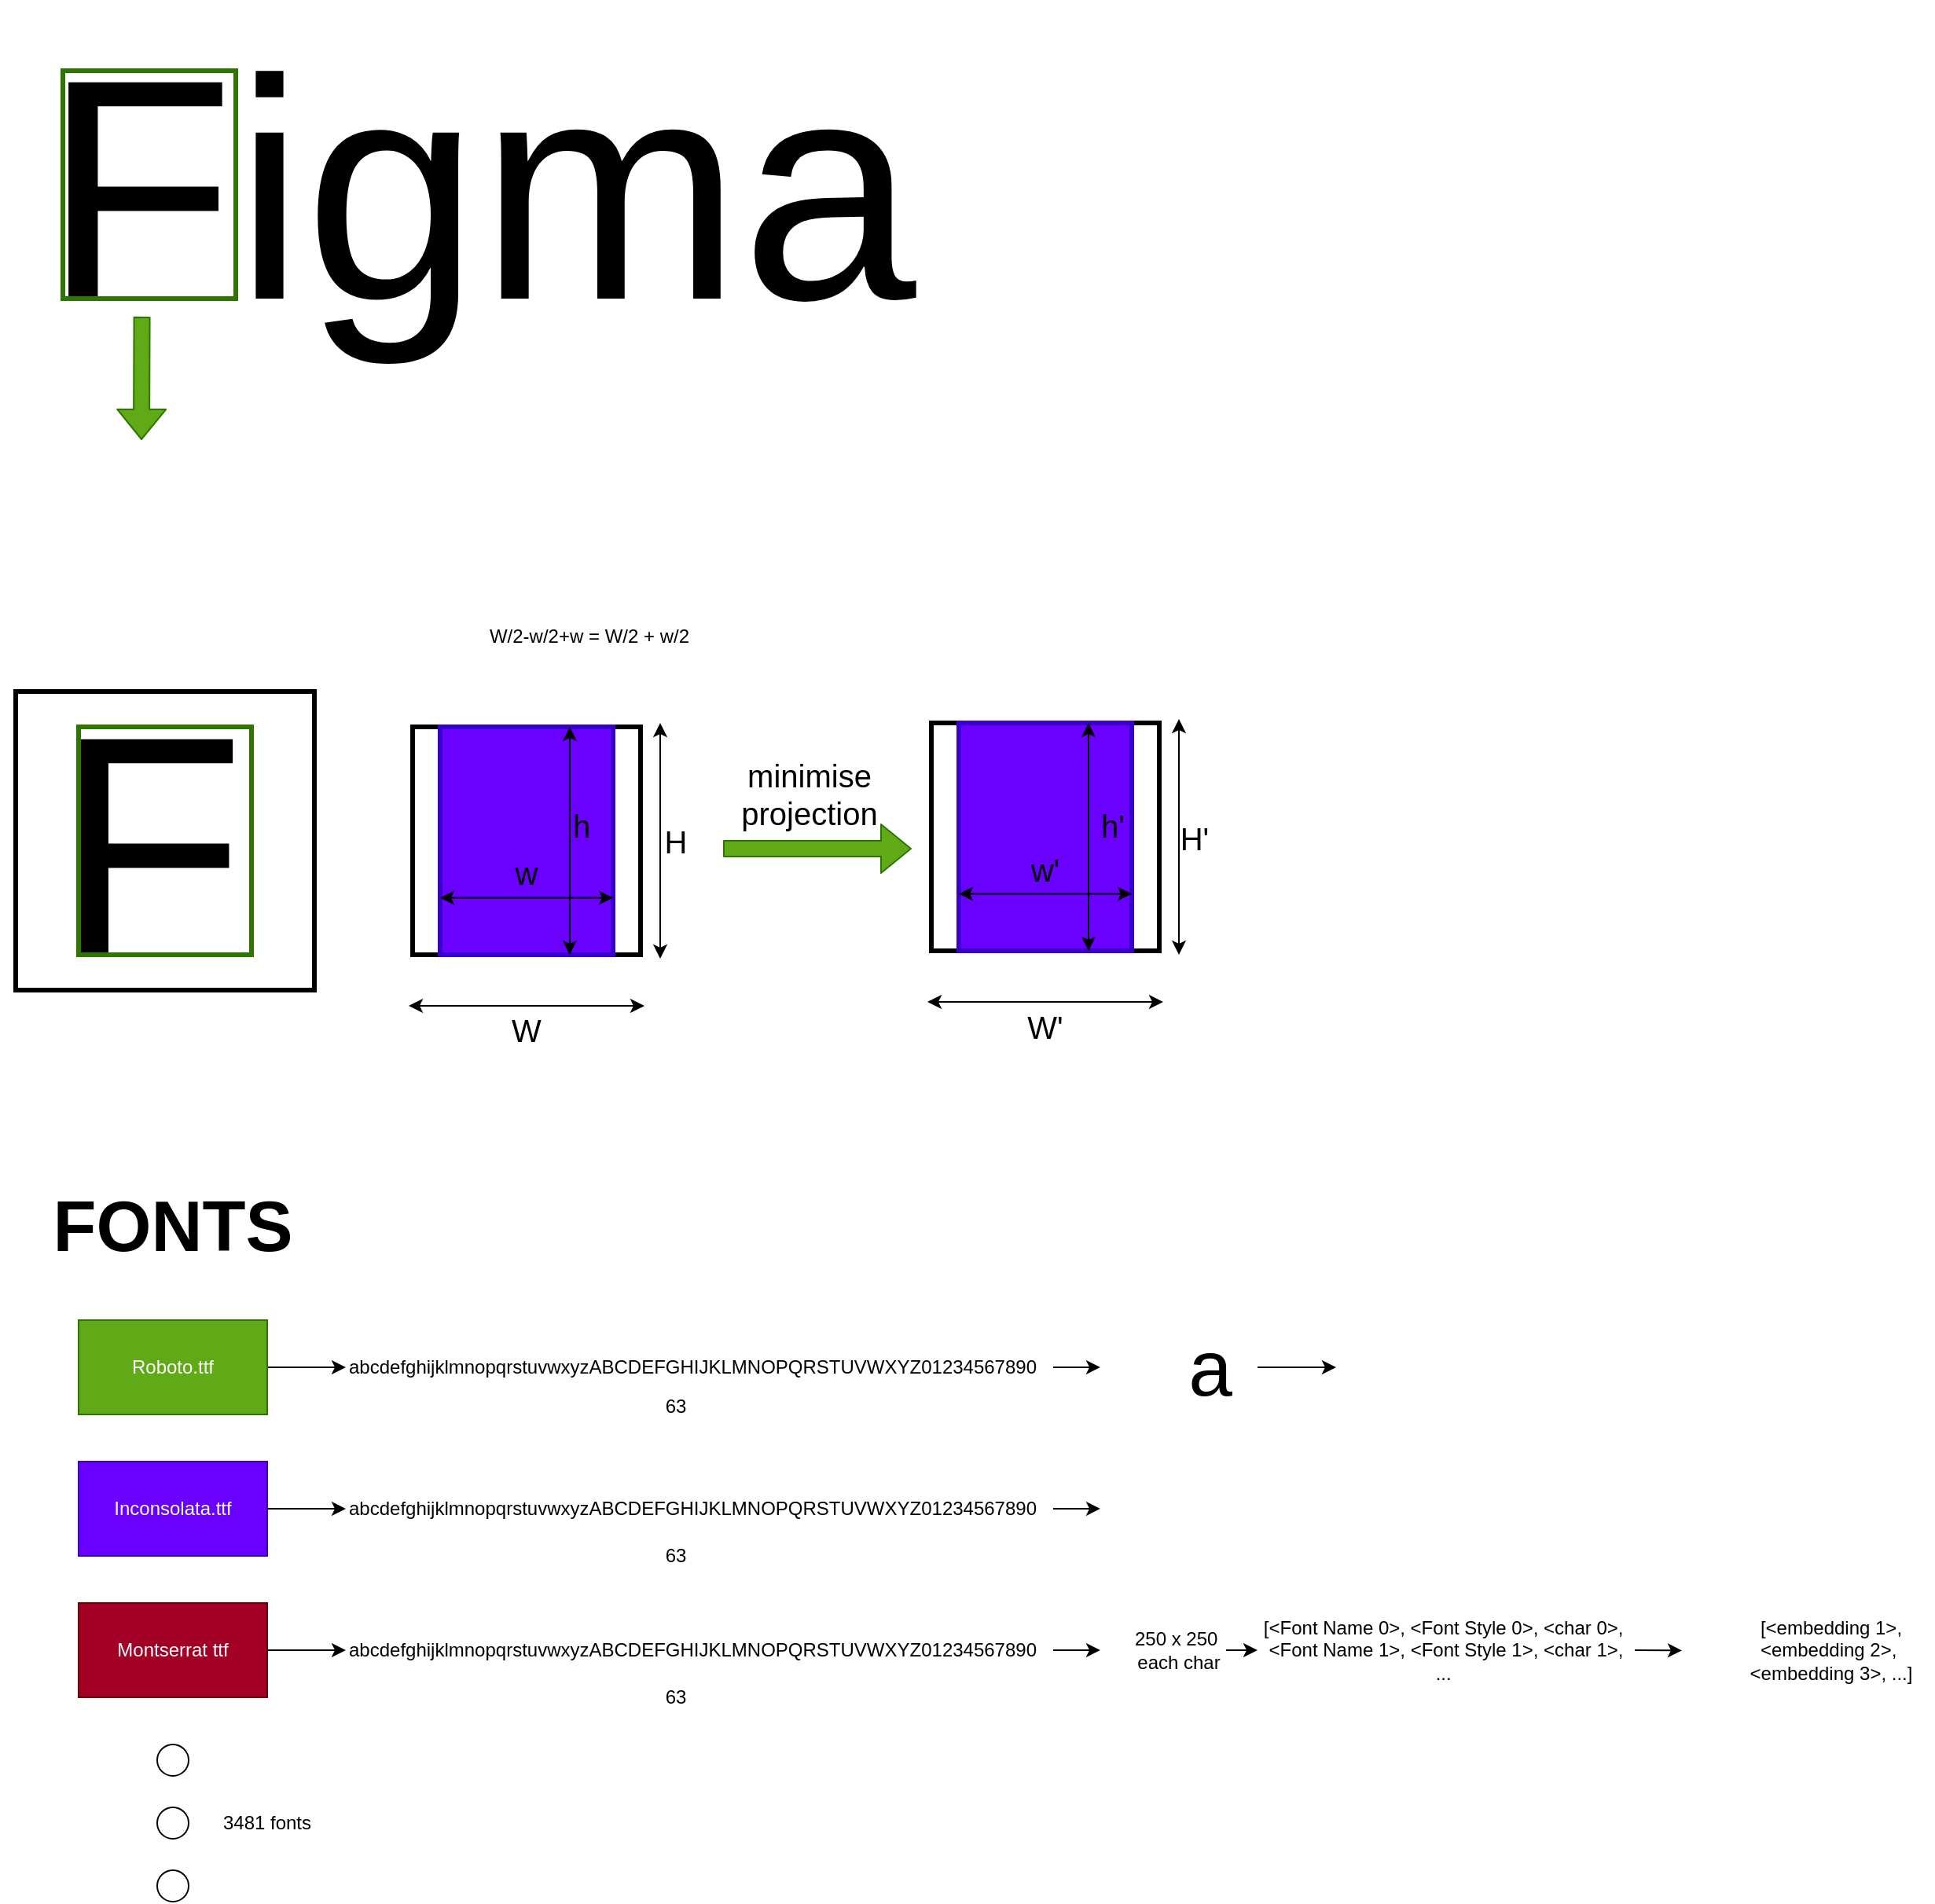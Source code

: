 <mxfile>
    <diagram id="DDabB2Z494bvnQJYpTpZ" name="Page-1">
        <mxGraphModel dx="1977" dy="720" grid="1" gridSize="10" guides="1" tooltips="1" connect="1" arrows="1" fold="1" page="1" pageScale="1" pageWidth="850" pageHeight="1100" math="0" shadow="0">
            <root>
                <mxCell id="0"/>
                <mxCell id="1" parent="0"/>
                <mxCell id="13" value="" style="whiteSpace=wrap;html=1;aspect=fixed;strokeWidth=3;fontSize=200;fillColor=none;" parent="1" vertex="1">
                    <mxGeometry x="272.5" y="462.5" width="145" height="145" as="geometry"/>
                </mxCell>
                <mxCell id="12" value="" style="rounded=0;whiteSpace=wrap;html=1;fontSize=200;fillColor=#6a00ff;fontColor=#ffffff;strokeColor=#3700CC;strokeWidth=3;" parent="1" vertex="1">
                    <mxGeometry x="290" y="462.5" width="110" height="145" as="geometry"/>
                </mxCell>
                <mxCell id="2" value="&lt;font style=&quot;font-size: 200px;&quot;&gt;Figma&lt;/font&gt;" style="text;html=1;strokeColor=none;fillColor=none;align=center;verticalAlign=middle;whiteSpace=wrap;rounded=0;" parent="1" vertex="1">
                    <mxGeometry x="10" y="40" width="610" height="160" as="geometry"/>
                </mxCell>
                <mxCell id="3" value="" style="rounded=0;whiteSpace=wrap;html=1;fontSize=200;fillColor=none;fontColor=#ffffff;strokeColor=#2D7600;strokeWidth=3;" parent="1" vertex="1">
                    <mxGeometry x="50" y="45" width="110" height="145" as="geometry"/>
                </mxCell>
                <mxCell id="4" value="" style="shape=flexArrow;endArrow=classic;html=1;fontSize=200;exitX=0.148;exitY=1.009;exitDx=0;exitDy=0;exitPerimeter=0;fillColor=#60a917;strokeColor=#2D7600;" parent="1" source="2" edge="1">
                    <mxGeometry width="50" height="50" relative="1" as="geometry">
                        <mxPoint x="150" y="180" as="sourcePoint"/>
                        <mxPoint x="100" y="280" as="targetPoint"/>
                    </mxGeometry>
                </mxCell>
                <mxCell id="7" value="&lt;font style=&quot;font-size: 200px;&quot;&gt;F&lt;/font&gt;" style="text;html=1;strokeColor=none;fillColor=none;align=center;verticalAlign=middle;whiteSpace=wrap;rounded=0;" parent="1" vertex="1">
                    <mxGeometry x="20" y="457.5" width="170" height="160" as="geometry"/>
                </mxCell>
                <mxCell id="8" value="" style="rounded=0;whiteSpace=wrap;html=1;fontSize=200;fillColor=none;fontColor=#ffffff;strokeColor=#2D7600;strokeWidth=3;" parent="1" vertex="1">
                    <mxGeometry x="60" y="462.5" width="110" height="145" as="geometry"/>
                </mxCell>
                <mxCell id="10" value="" style="whiteSpace=wrap;html=1;aspect=fixed;strokeWidth=3;fontSize=200;fillColor=none;" parent="1" vertex="1">
                    <mxGeometry x="20" y="440" width="190" height="190" as="geometry"/>
                </mxCell>
                <mxCell id="14" value="" style="endArrow=classic;startArrow=classic;html=1;fontSize=200;entryX=0.75;entryY=0;entryDx=0;entryDy=0;exitX=0.75;exitY=1;exitDx=0;exitDy=0;" parent="1" source="12" target="12" edge="1">
                    <mxGeometry width="50" height="50" relative="1" as="geometry">
                        <mxPoint x="320" y="580" as="sourcePoint"/>
                        <mxPoint x="370" y="530" as="targetPoint"/>
                    </mxGeometry>
                </mxCell>
                <mxCell id="15" value="" style="endArrow=classic;startArrow=classic;html=1;fontSize=200;exitX=0;exitY=0.75;exitDx=0;exitDy=0;entryX=1;entryY=0.75;entryDx=0;entryDy=0;" parent="1" source="12" target="12" edge="1">
                    <mxGeometry width="50" height="50" relative="1" as="geometry">
                        <mxPoint x="320" y="600" as="sourcePoint"/>
                        <mxPoint x="370" y="550" as="targetPoint"/>
                    </mxGeometry>
                </mxCell>
                <mxCell id="20" value="" style="endArrow=classic;startArrow=classic;html=1;fontSize=20;" parent="1" edge="1">
                    <mxGeometry width="50" height="50" relative="1" as="geometry">
                        <mxPoint x="270" y="640" as="sourcePoint"/>
                        <mxPoint x="420" y="640" as="targetPoint"/>
                    </mxGeometry>
                </mxCell>
                <mxCell id="21" value="w" style="text;html=1;strokeColor=none;fillColor=none;align=center;verticalAlign=middle;whiteSpace=wrap;rounded=0;strokeWidth=3;fontSize=20;" parent="1" vertex="1">
                    <mxGeometry x="315" y="540" width="60" height="30" as="geometry"/>
                </mxCell>
                <mxCell id="22" value="h" style="text;html=1;strokeColor=none;fillColor=none;align=center;verticalAlign=middle;whiteSpace=wrap;rounded=0;strokeWidth=3;fontSize=20;" parent="1" vertex="1">
                    <mxGeometry x="350" y="510" width="60" height="30" as="geometry"/>
                </mxCell>
                <mxCell id="23" value="W" style="text;html=1;strokeColor=none;fillColor=none;align=center;verticalAlign=middle;whiteSpace=wrap;rounded=0;strokeWidth=3;fontSize=20;" parent="1" vertex="1">
                    <mxGeometry x="315" y="640" width="60" height="30" as="geometry"/>
                </mxCell>
                <mxCell id="24" value="" style="endArrow=classic;startArrow=classic;html=1;fontSize=20;" parent="1" edge="1">
                    <mxGeometry width="50" height="50" relative="1" as="geometry">
                        <mxPoint x="430" y="610" as="sourcePoint"/>
                        <mxPoint x="430" y="460" as="targetPoint"/>
                    </mxGeometry>
                </mxCell>
                <mxCell id="25" value="H" style="text;html=1;strokeColor=none;fillColor=none;align=center;verticalAlign=middle;whiteSpace=wrap;rounded=0;strokeWidth=3;fontSize=20;" parent="1" vertex="1">
                    <mxGeometry x="410" y="520" width="60" height="30" as="geometry"/>
                </mxCell>
                <mxCell id="26" value="" style="shape=flexArrow;endArrow=classic;html=1;fontSize=20;fillColor=#60a917;strokeColor=#2D7600;" parent="1" edge="1">
                    <mxGeometry width="50" height="50" relative="1" as="geometry">
                        <mxPoint x="470" y="540" as="sourcePoint"/>
                        <mxPoint x="590" y="540" as="targetPoint"/>
                    </mxGeometry>
                </mxCell>
                <mxCell id="27" value="minimise projection" style="text;html=1;strokeColor=none;fillColor=none;align=center;verticalAlign=middle;whiteSpace=wrap;rounded=0;strokeWidth=3;fontSize=20;" parent="1" vertex="1">
                    <mxGeometry x="480" y="490" width="90" height="30" as="geometry"/>
                </mxCell>
                <mxCell id="28" value="" style="whiteSpace=wrap;html=1;aspect=fixed;strokeWidth=3;fontSize=200;fillColor=none;" parent="1" vertex="1">
                    <mxGeometry x="602.5" y="460" width="145" height="145" as="geometry"/>
                </mxCell>
                <mxCell id="29" value="" style="rounded=0;whiteSpace=wrap;html=1;fontSize=200;fillColor=#6a00ff;fontColor=#ffffff;strokeColor=#3700CC;strokeWidth=3;" parent="1" vertex="1">
                    <mxGeometry x="620" y="460" width="110" height="145" as="geometry"/>
                </mxCell>
                <mxCell id="30" value="" style="endArrow=classic;startArrow=classic;html=1;fontSize=200;entryX=0.75;entryY=0;entryDx=0;entryDy=0;exitX=0.75;exitY=1;exitDx=0;exitDy=0;" parent="1" source="29" target="29" edge="1">
                    <mxGeometry width="50" height="50" relative="1" as="geometry">
                        <mxPoint x="650" y="577.5" as="sourcePoint"/>
                        <mxPoint x="700" y="527.5" as="targetPoint"/>
                    </mxGeometry>
                </mxCell>
                <mxCell id="31" value="" style="endArrow=classic;startArrow=classic;html=1;fontSize=200;exitX=0;exitY=0.75;exitDx=0;exitDy=0;entryX=1;entryY=0.75;entryDx=0;entryDy=0;" parent="1" source="29" target="29" edge="1">
                    <mxGeometry width="50" height="50" relative="1" as="geometry">
                        <mxPoint x="650" y="597.5" as="sourcePoint"/>
                        <mxPoint x="700" y="547.5" as="targetPoint"/>
                    </mxGeometry>
                </mxCell>
                <mxCell id="32" value="" style="endArrow=classic;startArrow=classic;html=1;fontSize=20;" parent="1" edge="1">
                    <mxGeometry width="50" height="50" relative="1" as="geometry">
                        <mxPoint x="600" y="637.5" as="sourcePoint"/>
                        <mxPoint x="750" y="637.5" as="targetPoint"/>
                    </mxGeometry>
                </mxCell>
                <mxCell id="33" value="w'" style="text;html=1;strokeColor=none;fillColor=none;align=center;verticalAlign=middle;whiteSpace=wrap;rounded=0;strokeWidth=3;fontSize=20;" parent="1" vertex="1">
                    <mxGeometry x="645" y="537.5" width="60" height="30" as="geometry"/>
                </mxCell>
                <mxCell id="34" value="h'" style="text;html=1;strokeColor=none;fillColor=none;align=center;verticalAlign=middle;whiteSpace=wrap;rounded=0;strokeWidth=3;fontSize=20;" parent="1" vertex="1">
                    <mxGeometry x="687.5" y="510" width="60" height="30" as="geometry"/>
                </mxCell>
                <mxCell id="35" value="W'" style="text;html=1;strokeColor=none;fillColor=none;align=center;verticalAlign=middle;whiteSpace=wrap;rounded=0;strokeWidth=3;fontSize=20;" parent="1" vertex="1">
                    <mxGeometry x="645" y="637.5" width="60" height="30" as="geometry"/>
                </mxCell>
                <mxCell id="36" value="" style="endArrow=classic;startArrow=classic;html=1;fontSize=20;" parent="1" edge="1">
                    <mxGeometry width="50" height="50" relative="1" as="geometry">
                        <mxPoint x="760" y="607.5" as="sourcePoint"/>
                        <mxPoint x="760" y="457.5" as="targetPoint"/>
                    </mxGeometry>
                </mxCell>
                <mxCell id="37" value="H'" style="text;html=1;strokeColor=none;fillColor=none;align=center;verticalAlign=middle;whiteSpace=wrap;rounded=0;strokeWidth=3;fontSize=20;" parent="1" vertex="1">
                    <mxGeometry x="740" y="517.5" width="60" height="30" as="geometry"/>
                </mxCell>
                <mxCell id="40" value="W/2-w/2+w = W/2 + w/2" style="text;html=1;strokeColor=none;fillColor=none;align=center;verticalAlign=middle;whiteSpace=wrap;rounded=0;" parent="1" vertex="1">
                    <mxGeometry x="300" y="390" width="170" height="30" as="geometry"/>
                </mxCell>
                <mxCell id="ox4TNhREFFwpiIlEpFCo-47" style="edgeStyle=orthogonalEdgeStyle;rounded=0;orthogonalLoop=1;jettySize=auto;html=1;exitX=1;exitY=0.5;exitDx=0;exitDy=0;" parent="1" source="ox4TNhREFFwpiIlEpFCo-41" edge="1">
                    <mxGeometry relative="1" as="geometry">
                        <mxPoint x="230" y="870" as="targetPoint"/>
                    </mxGeometry>
                </mxCell>
                <mxCell id="ox4TNhREFFwpiIlEpFCo-41" value="Roboto.ttf" style="rounded=0;whiteSpace=wrap;html=1;fillColor=#60a917;fontColor=#ffffff;strokeColor=#2D7600;" parent="1" vertex="1">
                    <mxGeometry x="60" y="840" width="120" height="60" as="geometry"/>
                </mxCell>
                <mxCell id="ox4TNhREFFwpiIlEpFCo-50" style="edgeStyle=orthogonalEdgeStyle;rounded=0;orthogonalLoop=1;jettySize=auto;html=1;exitX=1;exitY=0.5;exitDx=0;exitDy=0;entryX=0;entryY=0.5;entryDx=0;entryDy=0;" parent="1" source="ox4TNhREFFwpiIlEpFCo-42" target="ox4TNhREFFwpiIlEpFCo-48" edge="1">
                    <mxGeometry relative="1" as="geometry"/>
                </mxCell>
                <mxCell id="ox4TNhREFFwpiIlEpFCo-42" value="Inconsolata.ttf" style="rounded=0;whiteSpace=wrap;html=1;fillColor=#6a00ff;fontColor=#ffffff;strokeColor=#3700CC;" parent="1" vertex="1">
                    <mxGeometry x="60" y="930" width="120" height="60" as="geometry"/>
                </mxCell>
                <mxCell id="ox4TNhREFFwpiIlEpFCo-51" style="edgeStyle=orthogonalEdgeStyle;rounded=0;orthogonalLoop=1;jettySize=auto;html=1;exitX=1;exitY=0.5;exitDx=0;exitDy=0;entryX=0;entryY=0.5;entryDx=0;entryDy=0;" parent="1" source="ox4TNhREFFwpiIlEpFCo-43" target="ox4TNhREFFwpiIlEpFCo-49" edge="1">
                    <mxGeometry relative="1" as="geometry"/>
                </mxCell>
                <mxCell id="ox4TNhREFFwpiIlEpFCo-43" value="Montserrat ttf" style="rounded=0;whiteSpace=wrap;html=1;fillColor=#a20025;fontColor=#ffffff;strokeColor=#6F0000;" parent="1" vertex="1">
                    <mxGeometry x="60" y="1020" width="120" height="60" as="geometry"/>
                </mxCell>
                <mxCell id="ox4TNhREFFwpiIlEpFCo-44" value="&lt;b&gt;&lt;font style=&quot;font-size: 45px;&quot;&gt;FONTS&lt;/font&gt;&lt;/b&gt;" style="text;html=1;strokeColor=none;fillColor=none;align=center;verticalAlign=middle;whiteSpace=wrap;rounded=0;" parent="1" vertex="1">
                    <mxGeometry x="10" y="750" width="220" height="60" as="geometry"/>
                </mxCell>
                <mxCell id="ox4TNhREFFwpiIlEpFCo-52" style="edgeStyle=orthogonalEdgeStyle;rounded=0;orthogonalLoop=1;jettySize=auto;html=1;exitX=1;exitY=0.5;exitDx=0;exitDy=0;" parent="1" source="ox4TNhREFFwpiIlEpFCo-46" edge="1">
                    <mxGeometry relative="1" as="geometry">
                        <mxPoint x="710" y="869.952" as="targetPoint"/>
                    </mxGeometry>
                </mxCell>
                <mxCell id="ox4TNhREFFwpiIlEpFCo-46" value="abcdefghijklmnopqrstuvwxyzABCDEFGHIJKLMNOPQRSTUVWXYZ01234567890" style="text;html=1;strokeColor=none;fillColor=none;align=left;verticalAlign=middle;whiteSpace=wrap;rounded=0;" parent="1" vertex="1">
                    <mxGeometry x="230" y="855" width="450" height="30" as="geometry"/>
                </mxCell>
                <mxCell id="ox4TNhREFFwpiIlEpFCo-53" style="edgeStyle=orthogonalEdgeStyle;rounded=0;orthogonalLoop=1;jettySize=auto;html=1;exitX=1;exitY=0.5;exitDx=0;exitDy=0;" parent="1" source="ox4TNhREFFwpiIlEpFCo-48" edge="1">
                    <mxGeometry relative="1" as="geometry">
                        <mxPoint x="710" y="959.952" as="targetPoint"/>
                    </mxGeometry>
                </mxCell>
                <mxCell id="ox4TNhREFFwpiIlEpFCo-48" value="abcdefghijklmnopqrstuvwxyzABCDEFGHIJKLMNOPQRSTUVWXYZ01234567890" style="text;html=1;strokeColor=none;fillColor=none;align=left;verticalAlign=middle;whiteSpace=wrap;rounded=0;" parent="1" vertex="1">
                    <mxGeometry x="230" y="945" width="450" height="30" as="geometry"/>
                </mxCell>
                <mxCell id="ox4TNhREFFwpiIlEpFCo-54" style="edgeStyle=orthogonalEdgeStyle;rounded=0;orthogonalLoop=1;jettySize=auto;html=1;exitX=1;exitY=0.5;exitDx=0;exitDy=0;" parent="1" source="ox4TNhREFFwpiIlEpFCo-49" edge="1">
                    <mxGeometry relative="1" as="geometry">
                        <mxPoint x="710" y="1049.952" as="targetPoint"/>
                    </mxGeometry>
                </mxCell>
                <mxCell id="ox4TNhREFFwpiIlEpFCo-49" value="abcdefghijklmnopqrstuvwxyzABCDEFGHIJKLMNOPQRSTUVWXYZ01234567890" style="text;html=1;strokeColor=none;fillColor=none;align=left;verticalAlign=middle;whiteSpace=wrap;rounded=0;" parent="1" vertex="1">
                    <mxGeometry x="230" y="1035" width="450" height="30" as="geometry"/>
                </mxCell>
                <mxCell id="B5e6SYgPkG2lmynAAQcI-40" value="63" style="text;html=1;strokeColor=none;fillColor=none;align=center;verticalAlign=middle;whiteSpace=wrap;rounded=0;" parent="1" vertex="1">
                    <mxGeometry x="410" y="880" width="60" height="30" as="geometry"/>
                </mxCell>
                <mxCell id="B5e6SYgPkG2lmynAAQcI-41" value="63" style="text;html=1;strokeColor=none;fillColor=none;align=center;verticalAlign=middle;whiteSpace=wrap;rounded=0;" parent="1" vertex="1">
                    <mxGeometry x="410" y="975" width="60" height="30" as="geometry"/>
                </mxCell>
                <mxCell id="B5e6SYgPkG2lmynAAQcI-42" value="63" style="text;html=1;strokeColor=none;fillColor=none;align=center;verticalAlign=middle;whiteSpace=wrap;rounded=0;" parent="1" vertex="1">
                    <mxGeometry x="410" y="1065" width="60" height="30" as="geometry"/>
                </mxCell>
                <mxCell id="B5e6SYgPkG2lmynAAQcI-43" value="" style="ellipse;whiteSpace=wrap;html=1;aspect=fixed;" parent="1" vertex="1">
                    <mxGeometry x="110" y="1110" width="20" height="20" as="geometry"/>
                </mxCell>
                <mxCell id="B5e6SYgPkG2lmynAAQcI-44" value="" style="ellipse;whiteSpace=wrap;html=1;aspect=fixed;" parent="1" vertex="1">
                    <mxGeometry x="110" y="1150" width="20" height="20" as="geometry"/>
                </mxCell>
                <mxCell id="B5e6SYgPkG2lmynAAQcI-45" value="" style="ellipse;whiteSpace=wrap;html=1;aspect=fixed;" parent="1" vertex="1">
                    <mxGeometry x="110" y="1190" width="20" height="20" as="geometry"/>
                </mxCell>
                <mxCell id="B5e6SYgPkG2lmynAAQcI-46" value="3481 fonts" style="text;html=1;strokeColor=none;fillColor=none;align=center;verticalAlign=middle;whiteSpace=wrap;rounded=0;" parent="1" vertex="1">
                    <mxGeometry x="150" y="1145" width="60" height="30" as="geometry"/>
                </mxCell>
                <mxCell id="45" style="edgeStyle=none;html=1;exitX=1;exitY=0.5;exitDx=0;exitDy=0;fontSize=12;" parent="1" source="B5e6SYgPkG2lmynAAQcI-47" target="44" edge="1">
                    <mxGeometry relative="1" as="geometry"/>
                </mxCell>
                <mxCell id="B5e6SYgPkG2lmynAAQcI-47" value="250 x 250&amp;nbsp; each char" style="text;html=1;strokeColor=none;fillColor=none;align=center;verticalAlign=middle;whiteSpace=wrap;rounded=0;" parent="1" vertex="1">
                    <mxGeometry x="730" y="1035" width="60" height="30" as="geometry"/>
                </mxCell>
                <mxCell id="42" style="edgeStyle=none;html=1;fontSize=50;" parent="1" source="41" edge="1">
                    <mxGeometry relative="1" as="geometry">
                        <mxPoint x="860" y="870" as="targetPoint"/>
                    </mxGeometry>
                </mxCell>
                <mxCell id="41" value="&lt;font style=&quot;font-size: 50px;&quot;&gt;a&lt;/font&gt;" style="text;html=1;strokeColor=none;fillColor=none;align=center;verticalAlign=middle;whiteSpace=wrap;rounded=0;" parent="1" vertex="1">
                    <mxGeometry x="750" y="855" width="60" height="30" as="geometry"/>
                </mxCell>
                <mxCell id="46" style="edgeStyle=none;html=1;exitX=1;exitY=0.5;exitDx=0;exitDy=0;fontSize=12;" parent="1" source="44" edge="1">
                    <mxGeometry relative="1" as="geometry">
                        <mxPoint x="1080" y="1050.2" as="targetPoint"/>
                    </mxGeometry>
                </mxCell>
                <mxCell id="44" value="[&amp;lt;Font Name 0&amp;gt;, &amp;lt;Font Style 0&amp;gt;, &amp;lt;char 0&amp;gt;,&amp;nbsp;&lt;br&gt;&amp;lt;Font Name 1&amp;gt;, &amp;lt;Font Style 1&amp;gt;, &amp;lt;char 1&amp;gt;, ...&amp;nbsp;" style="text;html=1;strokeColor=none;fillColor=none;align=center;verticalAlign=middle;whiteSpace=wrap;rounded=0;fontSize=12;" parent="1" vertex="1">
                    <mxGeometry x="810" y="1012.5" width="240" height="75" as="geometry"/>
                </mxCell>
                <mxCell id="47" value="[&amp;lt;embedding 1&amp;gt;, &amp;lt;embedding 2&amp;gt;,&amp;nbsp;&lt;br&gt;&amp;lt;embedding 3&amp;gt;, ...]" style="text;html=1;strokeColor=none;fillColor=none;align=center;verticalAlign=middle;whiteSpace=wrap;rounded=0;fontSize=12;" parent="1" vertex="1">
                    <mxGeometry x="1110" y="1035" width="130" height="30" as="geometry"/>
                </mxCell>
            </root>
        </mxGraphModel>
    </diagram>
    <diagram id="Egppxbc4khTMGczklb7o" name="Page-2">
        <mxGraphModel dx="577" dy="1310" grid="1" gridSize="10" guides="1" tooltips="1" connect="1" arrows="1" fold="1" page="1" pageScale="1" pageWidth="850" pageHeight="1100" math="0" shadow="0">
            <root>
                <mxCell id="0"/>
                <mxCell id="1" parent="0"/>
                <mxCell id="OjUjRBGrF81waU9Q_3SJ-1" value="Prediction Service&amp;nbsp;" style="text;html=1;strokeColor=none;fillColor=none;align=center;verticalAlign=middle;whiteSpace=wrap;rounded=0;" vertex="1" parent="1">
                    <mxGeometry x="30" y="20" width="230" height="30" as="geometry"/>
                </mxCell>
                <mxCell id="OjUjRBGrF81waU9Q_3SJ-3" style="edgeStyle=none;html=1;" edge="1" parent="1" source="OjUjRBGrF81waU9Q_3SJ-2">
                    <mxGeometry relative="1" as="geometry">
                        <mxPoint x="310" y="120" as="targetPoint"/>
                        <Array as="points">
                            <mxPoint x="310" y="120"/>
                        </Array>
                    </mxGeometry>
                </mxCell>
                <mxCell id="OjUjRBGrF81waU9Q_3SJ-2" value="upload file" style="rounded=1;whiteSpace=wrap;html=1;arcSize=50;" vertex="1" parent="1">
                    <mxGeometry x="85" y="90" width="120" height="60" as="geometry"/>
                </mxCell>
                <mxCell id="KX5izy5N8ANJ6si0AIl_-18" style="edgeStyle=none;html=1;exitX=1;exitY=0.5;exitDx=0;exitDy=0;fontSize=12;" edge="1" parent="1" source="KX5izy5N8ANJ6si0AIl_-4">
                    <mxGeometry relative="1" as="geometry">
                        <mxPoint x="520" y="120" as="targetPoint"/>
                    </mxGeometry>
                </mxCell>
                <mxCell id="KX5izy5N8ANJ6si0AIl_-4" value="Text" style="rounded=0;whiteSpace=wrap;html=1;fontSize=35;" vertex="1" parent="1">
                    <mxGeometry x="310" y="75" width="140" height="90" as="geometry"/>
                </mxCell>
                <mxCell id="KX5izy5N8ANJ6si0AIl_-15" style="edgeStyle=none;html=1;exitX=1;exitY=0.5;exitDx=0;exitDy=0;fontSize=12;" edge="1" parent="1" source="KX5izy5N8ANJ6si0AIl_-5">
                    <mxGeometry relative="1" as="geometry">
                        <mxPoint x="940" y="9.903" as="targetPoint"/>
                    </mxGeometry>
                </mxCell>
                <mxCell id="KX5izy5N8ANJ6si0AIl_-5" value="T" style="rounded=0;whiteSpace=wrap;html=1;fontSize=35;" vertex="1" parent="1">
                    <mxGeometry x="790" y="-20" width="70" height="60" as="geometry"/>
                </mxCell>
                <mxCell id="KX5izy5N8ANJ6si0AIl_-6" value="e" style="rounded=0;whiteSpace=wrap;html=1;fontSize=35;" vertex="1" parent="1">
                    <mxGeometry x="790" y="70" width="70" height="60" as="geometry"/>
                </mxCell>
                <mxCell id="KX5izy5N8ANJ6si0AIl_-7" value="x" style="rounded=0;whiteSpace=wrap;html=1;fontSize=35;" vertex="1" parent="1">
                    <mxGeometry x="790" y="150" width="70" height="60" as="geometry"/>
                </mxCell>
                <mxCell id="KX5izy5N8ANJ6si0AIl_-8" value="t" style="rounded=0;whiteSpace=wrap;html=1;fontSize=35;" vertex="1" parent="1">
                    <mxGeometry x="790" y="230" width="70" height="60" as="geometry"/>
                </mxCell>
                <mxCell id="KX5izy5N8ANJ6si0AIl_-16" value="T" style="rounded=0;whiteSpace=wrap;html=1;fontSize=35;" vertex="1" parent="1">
                    <mxGeometry x="940" y="-20" width="70" height="60" as="geometry"/>
                </mxCell>
                <mxCell id="KX5izy5N8ANJ6si0AIl_-17" value=".png, .jpg, etc" style="rounded=0;whiteSpace=wrap;html=1;fontSize=12;" vertex="1" parent="1">
                    <mxGeometry x="360" y="145" width="90" height="20" as="geometry"/>
                </mxCell>
                <mxCell id="KX5izy5N8ANJ6si0AIl_-19" value="" style="rounded=0;whiteSpace=wrap;html=1;fontSize=12;" vertex="1" parent="1">
                    <mxGeometry x="520" y="85" width="120" height="60" as="geometry"/>
                </mxCell>
            </root>
        </mxGraphModel>
    </diagram>
</mxfile>
